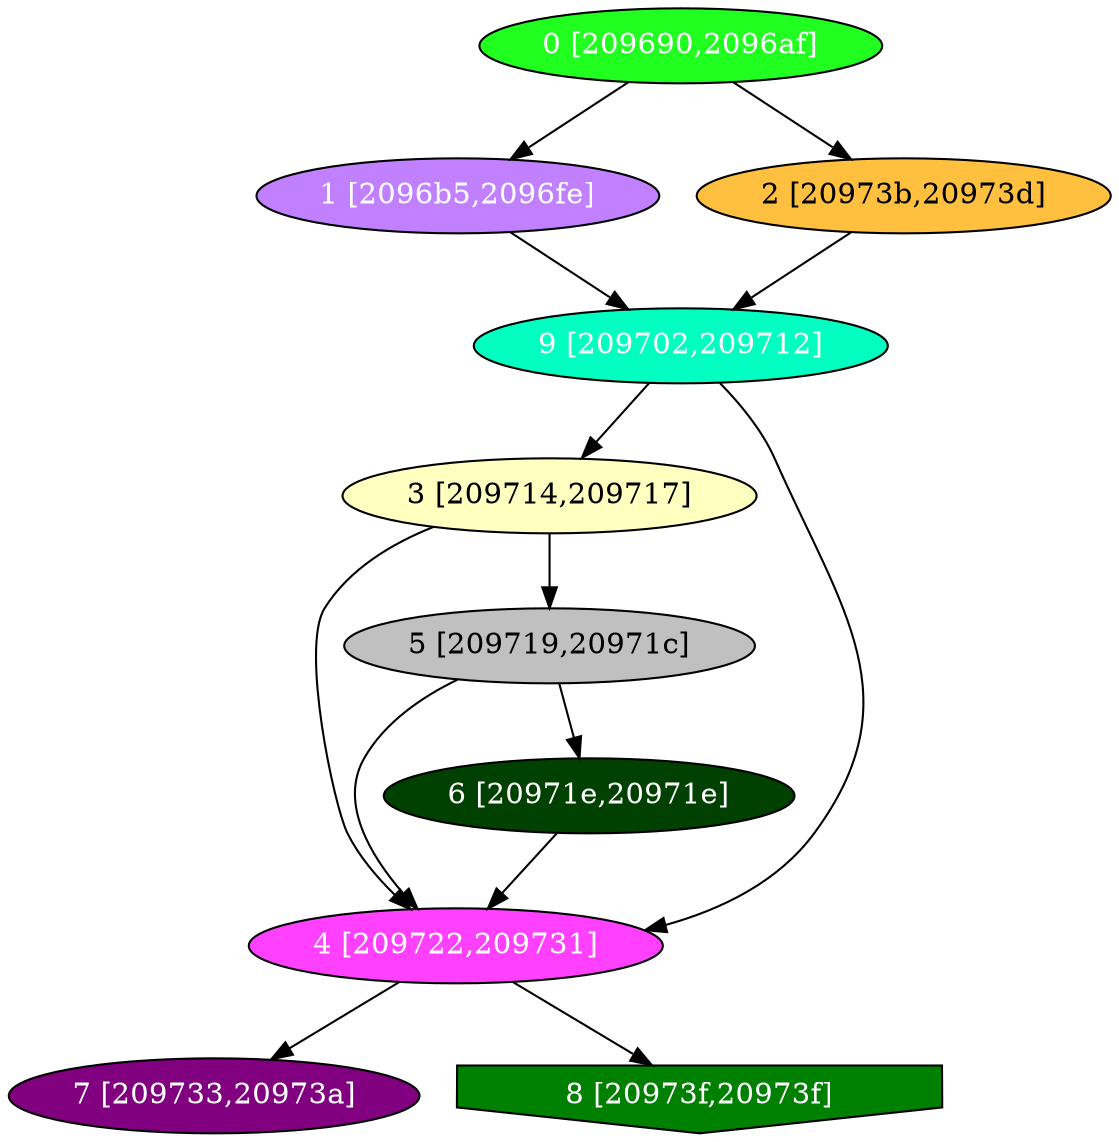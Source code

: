 diGraph libnss3{
	libnss3_0  [style=filled fillcolor="#20FF20" fontcolor="#ffffff" shape=oval label="0 [209690,2096af]"]
	libnss3_1  [style=filled fillcolor="#C080FF" fontcolor="#ffffff" shape=oval label="1 [2096b5,2096fe]"]
	libnss3_2  [style=filled fillcolor="#FFC040" fontcolor="#000000" shape=oval label="2 [20973b,20973d]"]
	libnss3_3  [style=filled fillcolor="#FFFFC0" fontcolor="#000000" shape=oval label="3 [209714,209717]"]
	libnss3_4  [style=filled fillcolor="#FF40FF" fontcolor="#ffffff" shape=oval label="4 [209722,209731]"]
	libnss3_5  [style=filled fillcolor="#C0C0C0" fontcolor="#000000" shape=oval label="5 [209719,20971c]"]
	libnss3_6  [style=filled fillcolor="#004000" fontcolor="#ffffff" shape=oval label="6 [20971e,20971e]"]
	libnss3_7  [style=filled fillcolor="#800080" fontcolor="#ffffff" shape=oval label="7 [209733,20973a]"]
	libnss3_8  [style=filled fillcolor="#008000" fontcolor="#ffffff" shape=invhouse label="8 [20973f,20973f]"]
	libnss3_9  [style=filled fillcolor="#00FFC0" fontcolor="#ffffff" shape=oval label="9 [209702,209712]"]

	libnss3_0 -> libnss3_1
	libnss3_0 -> libnss3_2
	libnss3_1 -> libnss3_9
	libnss3_2 -> libnss3_9
	libnss3_3 -> libnss3_4
	libnss3_3 -> libnss3_5
	libnss3_4 -> libnss3_7
	libnss3_4 -> libnss3_8
	libnss3_5 -> libnss3_4
	libnss3_5 -> libnss3_6
	libnss3_6 -> libnss3_4
	libnss3_9 -> libnss3_3
	libnss3_9 -> libnss3_4
}